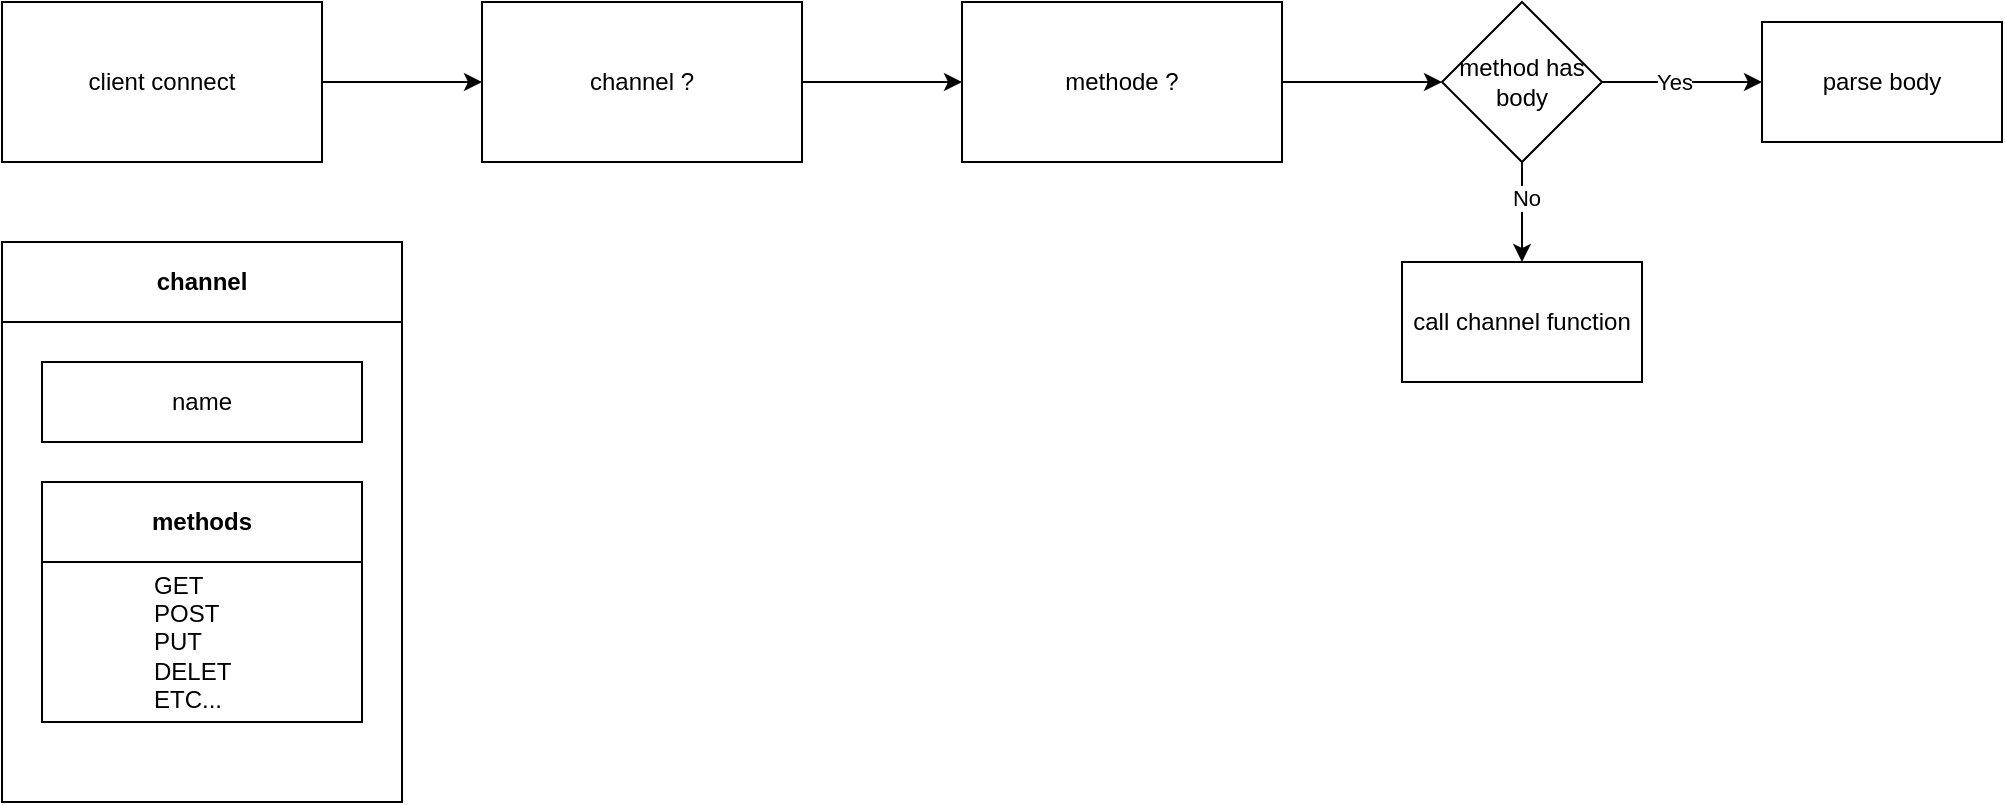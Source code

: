 <mxfile version="21.6.8" type="device" pages="2">
  <diagram name="?" id="gP0rg7vt0WH-xnEx5TeD">
    <mxGraphModel dx="2573" dy="1535" grid="1" gridSize="10" guides="1" tooltips="1" connect="1" arrows="1" fold="1" page="1" pageScale="1" pageWidth="1200" pageHeight="1600" math="0" shadow="0">
      <root>
        <mxCell id="0" />
        <mxCell id="1" parent="0" />
        <mxCell id="COzhcOKA5EM579brpc2f-38" style="edgeStyle=orthogonalEdgeStyle;rounded=0;orthogonalLoop=1;jettySize=auto;html=1;" parent="1" source="COzhcOKA5EM579brpc2f-37" edge="1">
          <mxGeometry relative="1" as="geometry">
            <mxPoint x="280" y="80" as="targetPoint" />
          </mxGeometry>
        </mxCell>
        <mxCell id="COzhcOKA5EM579brpc2f-37" value="client connect" style="rounded=0;whiteSpace=wrap;html=1;" parent="1" vertex="1">
          <mxGeometry x="40" y="40" width="160" height="80" as="geometry" />
        </mxCell>
        <mxCell id="COzhcOKA5EM579brpc2f-41" style="edgeStyle=orthogonalEdgeStyle;rounded=0;orthogonalLoop=1;jettySize=auto;html=1;entryX=0;entryY=0.5;entryDx=0;entryDy=0;" parent="1" source="COzhcOKA5EM579brpc2f-39" target="COzhcOKA5EM579brpc2f-40" edge="1">
          <mxGeometry relative="1" as="geometry">
            <mxPoint x="510" y="80" as="targetPoint" />
          </mxGeometry>
        </mxCell>
        <mxCell id="COzhcOKA5EM579brpc2f-39" value="channel ?" style="rounded=0;whiteSpace=wrap;html=1;" parent="1" vertex="1">
          <mxGeometry x="280" y="40" width="160" height="80" as="geometry" />
        </mxCell>
        <mxCell id="COzhcOKA5EM579brpc2f-49" value="" style="edgeStyle=orthogonalEdgeStyle;rounded=0;orthogonalLoop=1;jettySize=auto;html=1;" parent="1" source="COzhcOKA5EM579brpc2f-40" edge="1">
          <mxGeometry relative="1" as="geometry">
            <mxPoint x="760" y="80" as="targetPoint" />
          </mxGeometry>
        </mxCell>
        <mxCell id="COzhcOKA5EM579brpc2f-40" value="methode ?" style="rounded=0;whiteSpace=wrap;html=1;" parent="1" vertex="1">
          <mxGeometry x="520" y="40" width="160" height="80" as="geometry" />
        </mxCell>
        <mxCell id="COzhcOKA5EM579brpc2f-43" value="channel" style="swimlane;whiteSpace=wrap;html=1;startSize=40;" parent="1" vertex="1">
          <mxGeometry x="40" y="160" width="200" height="280" as="geometry" />
        </mxCell>
        <mxCell id="COzhcOKA5EM579brpc2f-44" value="methods" style="swimlane;whiteSpace=wrap;html=1;startSize=40;" parent="COzhcOKA5EM579brpc2f-43" vertex="1">
          <mxGeometry x="20" y="120" width="160" height="120" as="geometry" />
        </mxCell>
        <mxCell id="COzhcOKA5EM579brpc2f-47" value="GET&lt;br&gt;POST&lt;br&gt;PUT&lt;br&gt;DELET&lt;br&gt;ETC..." style="text;strokeColor=none;fillColor=none;align=left;verticalAlign=middle;spacingLeft=4;spacingRight=4;overflow=hidden;points=[[0,0.5],[1,0.5]];portConstraint=eastwest;rotatable=0;whiteSpace=wrap;html=1;" parent="COzhcOKA5EM579brpc2f-44" vertex="1">
          <mxGeometry x="50" y="40" width="50" height="80" as="geometry" />
        </mxCell>
        <mxCell id="COzhcOKA5EM579brpc2f-45" value="name" style="rounded=0;whiteSpace=wrap;html=1;" parent="COzhcOKA5EM579brpc2f-43" vertex="1">
          <mxGeometry x="20" y="60" width="160" height="40" as="geometry" />
        </mxCell>
        <mxCell id="COzhcOKA5EM579brpc2f-52" value="" style="edgeStyle=orthogonalEdgeStyle;rounded=0;orthogonalLoop=1;jettySize=auto;html=1;" parent="1" source="COzhcOKA5EM579brpc2f-50" target="COzhcOKA5EM579brpc2f-51" edge="1">
          <mxGeometry relative="1" as="geometry" />
        </mxCell>
        <mxCell id="COzhcOKA5EM579brpc2f-55" value="Yes" style="edgeLabel;html=1;align=center;verticalAlign=middle;resizable=0;points=[];" parent="COzhcOKA5EM579brpc2f-52" vertex="1" connectable="0">
          <mxGeometry x="-0.1" relative="1" as="geometry">
            <mxPoint as="offset" />
          </mxGeometry>
        </mxCell>
        <mxCell id="COzhcOKA5EM579brpc2f-54" value="" style="edgeStyle=orthogonalEdgeStyle;rounded=0;orthogonalLoop=1;jettySize=auto;html=1;" parent="1" source="COzhcOKA5EM579brpc2f-50" target="COzhcOKA5EM579brpc2f-53" edge="1">
          <mxGeometry relative="1" as="geometry" />
        </mxCell>
        <mxCell id="COzhcOKA5EM579brpc2f-56" value="No" style="edgeLabel;html=1;align=center;verticalAlign=middle;resizable=0;points=[];" parent="COzhcOKA5EM579brpc2f-54" vertex="1" connectable="0">
          <mxGeometry x="-0.308" y="2" relative="1" as="geometry">
            <mxPoint as="offset" />
          </mxGeometry>
        </mxCell>
        <mxCell id="COzhcOKA5EM579brpc2f-50" value="method has body" style="rhombus;whiteSpace=wrap;html=1;" parent="1" vertex="1">
          <mxGeometry x="760" y="40" width="80" height="80" as="geometry" />
        </mxCell>
        <mxCell id="COzhcOKA5EM579brpc2f-51" value="parse body" style="whiteSpace=wrap;html=1;" parent="1" vertex="1">
          <mxGeometry x="920" y="50" width="120" height="60" as="geometry" />
        </mxCell>
        <mxCell id="COzhcOKA5EM579brpc2f-53" value="call channel function" style="whiteSpace=wrap;html=1;" parent="1" vertex="1">
          <mxGeometry x="740" y="170" width="120" height="60" as="geometry" />
        </mxCell>
      </root>
    </mxGraphModel>
  </diagram>
  <diagram id="-Ayu5IuJO97QRMY4JPSZ" name="Page-2">
    <mxGraphModel dx="1715" dy="1023" grid="1" gridSize="10" guides="1" tooltips="1" connect="1" arrows="1" fold="1" page="1" pageScale="1" pageWidth="1200" pageHeight="1600" math="0" shadow="0">
      <root>
        <mxCell id="0" />
        <mxCell id="1" parent="0" />
        <mxCell id="4PM5oaIFJ-yZ8LFYsel5-25" value="MAIN" style="swimlane;whiteSpace=wrap;html=1;startSize=40;" vertex="1" parent="1">
          <mxGeometry x="40" y="40" width="1120" height="1520" as="geometry" />
        </mxCell>
        <mxCell id="4PM5oaIFJ-yZ8LFYsel5-3" value="Thread 0&lt;br&gt;&lt;span style=&quot;font-weight: normal;&quot;&gt;HTTP&lt;/span&gt;" style="swimlane;whiteSpace=wrap;html=1;startSize=40;" vertex="1" parent="4PM5oaIFJ-yZ8LFYsel5-25">
          <mxGeometry y="80" width="540" height="280" as="geometry" />
        </mxCell>
        <mxCell id="4PM5oaIFJ-yZ8LFYsel5-10" value="" style="edgeStyle=orthogonalEdgeStyle;rounded=0;orthogonalLoop=1;jettySize=auto;html=1;" edge="1" parent="4PM5oaIFJ-yZ8LFYsel5-3" source="4PM5oaIFJ-yZ8LFYsel5-8" target="4PM5oaIFJ-yZ8LFYsel5-9">
          <mxGeometry relative="1" as="geometry" />
        </mxCell>
        <mxCell id="4PM5oaIFJ-yZ8LFYsel5-12" value="" style="edgeStyle=orthogonalEdgeStyle;rounded=0;orthogonalLoop=1;jettySize=auto;html=1;" edge="1" parent="4PM5oaIFJ-yZ8LFYsel5-3" source="4PM5oaIFJ-yZ8LFYsel5-8" target="4PM5oaIFJ-yZ8LFYsel5-11">
          <mxGeometry relative="1" as="geometry" />
        </mxCell>
        <mxCell id="4PM5oaIFJ-yZ8LFYsel5-15" value="" style="edgeStyle=orthogonalEdgeStyle;rounded=0;orthogonalLoop=1;jettySize=auto;html=1;" edge="1" parent="4PM5oaIFJ-yZ8LFYsel5-3" source="4PM5oaIFJ-yZ8LFYsel5-8" target="4PM5oaIFJ-yZ8LFYsel5-14">
          <mxGeometry relative="1" as="geometry" />
        </mxCell>
        <mxCell id="4PM5oaIFJ-yZ8LFYsel5-22" value="" style="edgeStyle=orthogonalEdgeStyle;rounded=0;orthogonalLoop=1;jettySize=auto;html=1;" edge="1" parent="4PM5oaIFJ-yZ8LFYsel5-3" source="4PM5oaIFJ-yZ8LFYsel5-8" target="4PM5oaIFJ-yZ8LFYsel5-21">
          <mxGeometry relative="1" as="geometry" />
        </mxCell>
        <mxCell id="4PM5oaIFJ-yZ8LFYsel5-8" value="TCP server" style="text;strokeColor=none;fillColor=none;align=center;verticalAlign=middle;spacingLeft=4;spacingRight=4;overflow=hidden;points=[[0,0.5],[1,0.5]];portConstraint=eastwest;rotatable=0;whiteSpace=wrap;html=1;" vertex="1" parent="4PM5oaIFJ-yZ8LFYsel5-3">
          <mxGeometry x="40" y="80" width="120" height="40" as="geometry" />
        </mxCell>
        <mxCell id="4PM5oaIFJ-yZ8LFYsel5-9" value="Listen on 0.0.0.0:80" style="text;strokeColor=none;fillColor=none;align=center;verticalAlign=middle;spacingLeft=4;spacingRight=4;overflow=hidden;points=[[0,0.5],[1,0.5]];portConstraint=eastwest;rotatable=0;whiteSpace=wrap;html=1;" vertex="1" parent="4PM5oaIFJ-yZ8LFYsel5-3">
          <mxGeometry x="360" y="80" width="120" height="40" as="geometry" />
        </mxCell>
        <mxCell id="4PM5oaIFJ-yZ8LFYsel5-11" value="redirect to https" style="text;strokeColor=none;fillColor=none;align=center;verticalAlign=middle;spacingLeft=4;spacingRight=4;overflow=hidden;points=[[0,0.5],[1,0.5]];portConstraint=eastwest;rotatable=0;whiteSpace=wrap;html=1;" vertex="1" parent="4PM5oaIFJ-yZ8LFYsel5-3">
          <mxGeometry x="360" y="120" width="120" height="40" as="geometry" />
        </mxCell>
        <mxCell id="4PM5oaIFJ-yZ8LFYsel5-14" value="Responds only to get requests" style="text;strokeColor=none;fillColor=none;align=center;verticalAlign=middle;spacingLeft=4;spacingRight=4;overflow=hidden;points=[[0,0.5],[1,0.5]];portConstraint=eastwest;rotatable=0;whiteSpace=wrap;html=1;" vertex="1" parent="4PM5oaIFJ-yZ8LFYsel5-3">
          <mxGeometry x="360" y="160" width="120" height="40" as="geometry" />
        </mxCell>
        <mxCell id="4PM5oaIFJ-yZ8LFYsel5-21" value="use 3XX response message" style="text;strokeColor=none;fillColor=none;align=center;verticalAlign=middle;spacingLeft=4;spacingRight=4;overflow=hidden;points=[[0,0.5],[1,0.5]];portConstraint=eastwest;rotatable=0;whiteSpace=wrap;html=1;" vertex="1" parent="4PM5oaIFJ-yZ8LFYsel5-3">
          <mxGeometry x="360" y="200" width="120" height="40" as="geometry" />
        </mxCell>
        <mxCell id="4PM5oaIFJ-yZ8LFYsel5-4" value="Thread 1&lt;br&gt;&lt;span style=&quot;font-weight: normal;&quot;&gt;HTTPS&lt;/span&gt;" style="swimlane;whiteSpace=wrap;html=1;startSize=40;" vertex="1" parent="4PM5oaIFJ-yZ8LFYsel5-25">
          <mxGeometry x="580" y="80" width="540" height="800" as="geometry" />
        </mxCell>
        <mxCell id="4PM5oaIFJ-yZ8LFYsel5-18" value="" style="edgeStyle=orthogonalEdgeStyle;rounded=0;orthogonalLoop=1;jettySize=auto;html=1;" edge="1" parent="4PM5oaIFJ-yZ8LFYsel5-4" source="4PM5oaIFJ-yZ8LFYsel5-16" target="4PM5oaIFJ-yZ8LFYsel5-17">
          <mxGeometry relative="1" as="geometry" />
        </mxCell>
        <mxCell id="4PM5oaIFJ-yZ8LFYsel5-20" value="" style="edgeStyle=orthogonalEdgeStyle;rounded=0;orthogonalLoop=1;jettySize=auto;html=1;" edge="1" parent="4PM5oaIFJ-yZ8LFYsel5-4" source="4PM5oaIFJ-yZ8LFYsel5-16" target="4PM5oaIFJ-yZ8LFYsel5-19">
          <mxGeometry relative="1" as="geometry" />
        </mxCell>
        <mxCell id="4PM5oaIFJ-yZ8LFYsel5-24" value="" style="edgeStyle=orthogonalEdgeStyle;rounded=0;orthogonalLoop=1;jettySize=auto;html=1;" edge="1" parent="4PM5oaIFJ-yZ8LFYsel5-4" source="4PM5oaIFJ-yZ8LFYsel5-16" target="4PM5oaIFJ-yZ8LFYsel5-23">
          <mxGeometry relative="1" as="geometry" />
        </mxCell>
        <mxCell id="4PM5oaIFJ-yZ8LFYsel5-16" value="TCP server using TLS" style="text;strokeColor=none;fillColor=none;align=center;verticalAlign=middle;spacingLeft=4;spacingRight=4;overflow=hidden;points=[[0,0.5],[1,0.5]];portConstraint=eastwest;rotatable=0;whiteSpace=wrap;html=1;" vertex="1" parent="4PM5oaIFJ-yZ8LFYsel5-4">
          <mxGeometry x="40" y="80" width="120" height="40" as="geometry" />
        </mxCell>
        <mxCell id="4PM5oaIFJ-yZ8LFYsel5-17" value="Listen on 0.0.0.0:443" style="text;strokeColor=none;fillColor=none;align=center;verticalAlign=middle;spacingLeft=4;spacingRight=4;overflow=hidden;points=[[0,0.5],[1,0.5]];portConstraint=eastwest;rotatable=0;whiteSpace=wrap;html=1;" vertex="1" parent="4PM5oaIFJ-yZ8LFYsel5-4">
          <mxGeometry x="380" y="80" width="120" height="40" as="geometry" />
        </mxCell>
        <mxCell id="4PM5oaIFJ-yZ8LFYsel5-19" value="parse request" style="text;strokeColor=none;fillColor=none;align=center;verticalAlign=middle;spacingLeft=4;spacingRight=4;overflow=hidden;points=[[0,0.5],[1,0.5]];portConstraint=eastwest;rotatable=0;whiteSpace=wrap;html=1;" vertex="1" parent="4PM5oaIFJ-yZ8LFYsel5-4">
          <mxGeometry x="380" y="120" width="120" height="40" as="geometry" />
        </mxCell>
        <mxCell id="4PM5oaIFJ-yZ8LFYsel5-23" value="Normal logic of server" style="text;strokeColor=none;fillColor=none;align=center;verticalAlign=middle;spacingLeft=4;spacingRight=4;overflow=hidden;points=[[0,0.5],[1,0.5]];portConstraint=eastwest;rotatable=0;whiteSpace=wrap;html=1;" vertex="1" parent="4PM5oaIFJ-yZ8LFYsel5-4">
          <mxGeometry x="380" y="160" width="120" height="40" as="geometry" />
        </mxCell>
      </root>
    </mxGraphModel>
  </diagram>
</mxfile>
